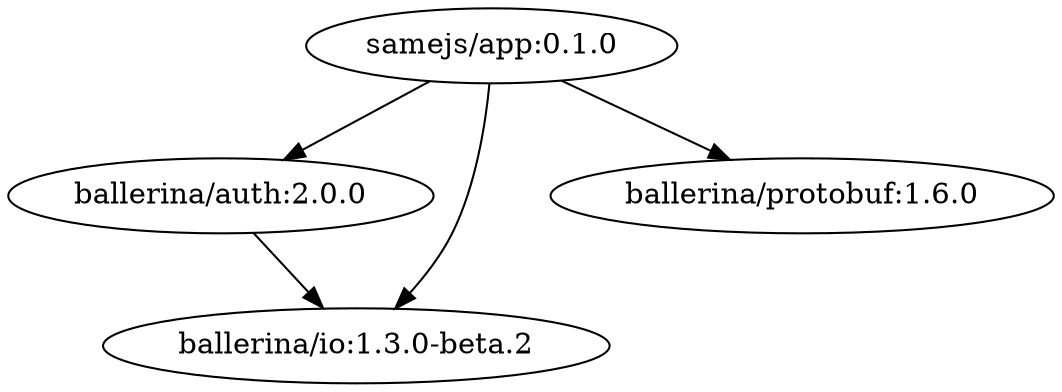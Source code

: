 digraph "example1" {
    "samejs/app:0.1.0" -> "ballerina/auth:2.0.0"
    "samejs/app:0.1.0" -> "ballerina/io:1.3.0-beta.2"
    "samejs/app:0.1.0" -> "ballerina/protobuf:1.6.0"
    "ballerina/auth:2.0.0" -> "ballerina/io:1.3.0-beta.2"

    "ballerina/io:1.3.0-beta.2" [repo = "local"]
}
